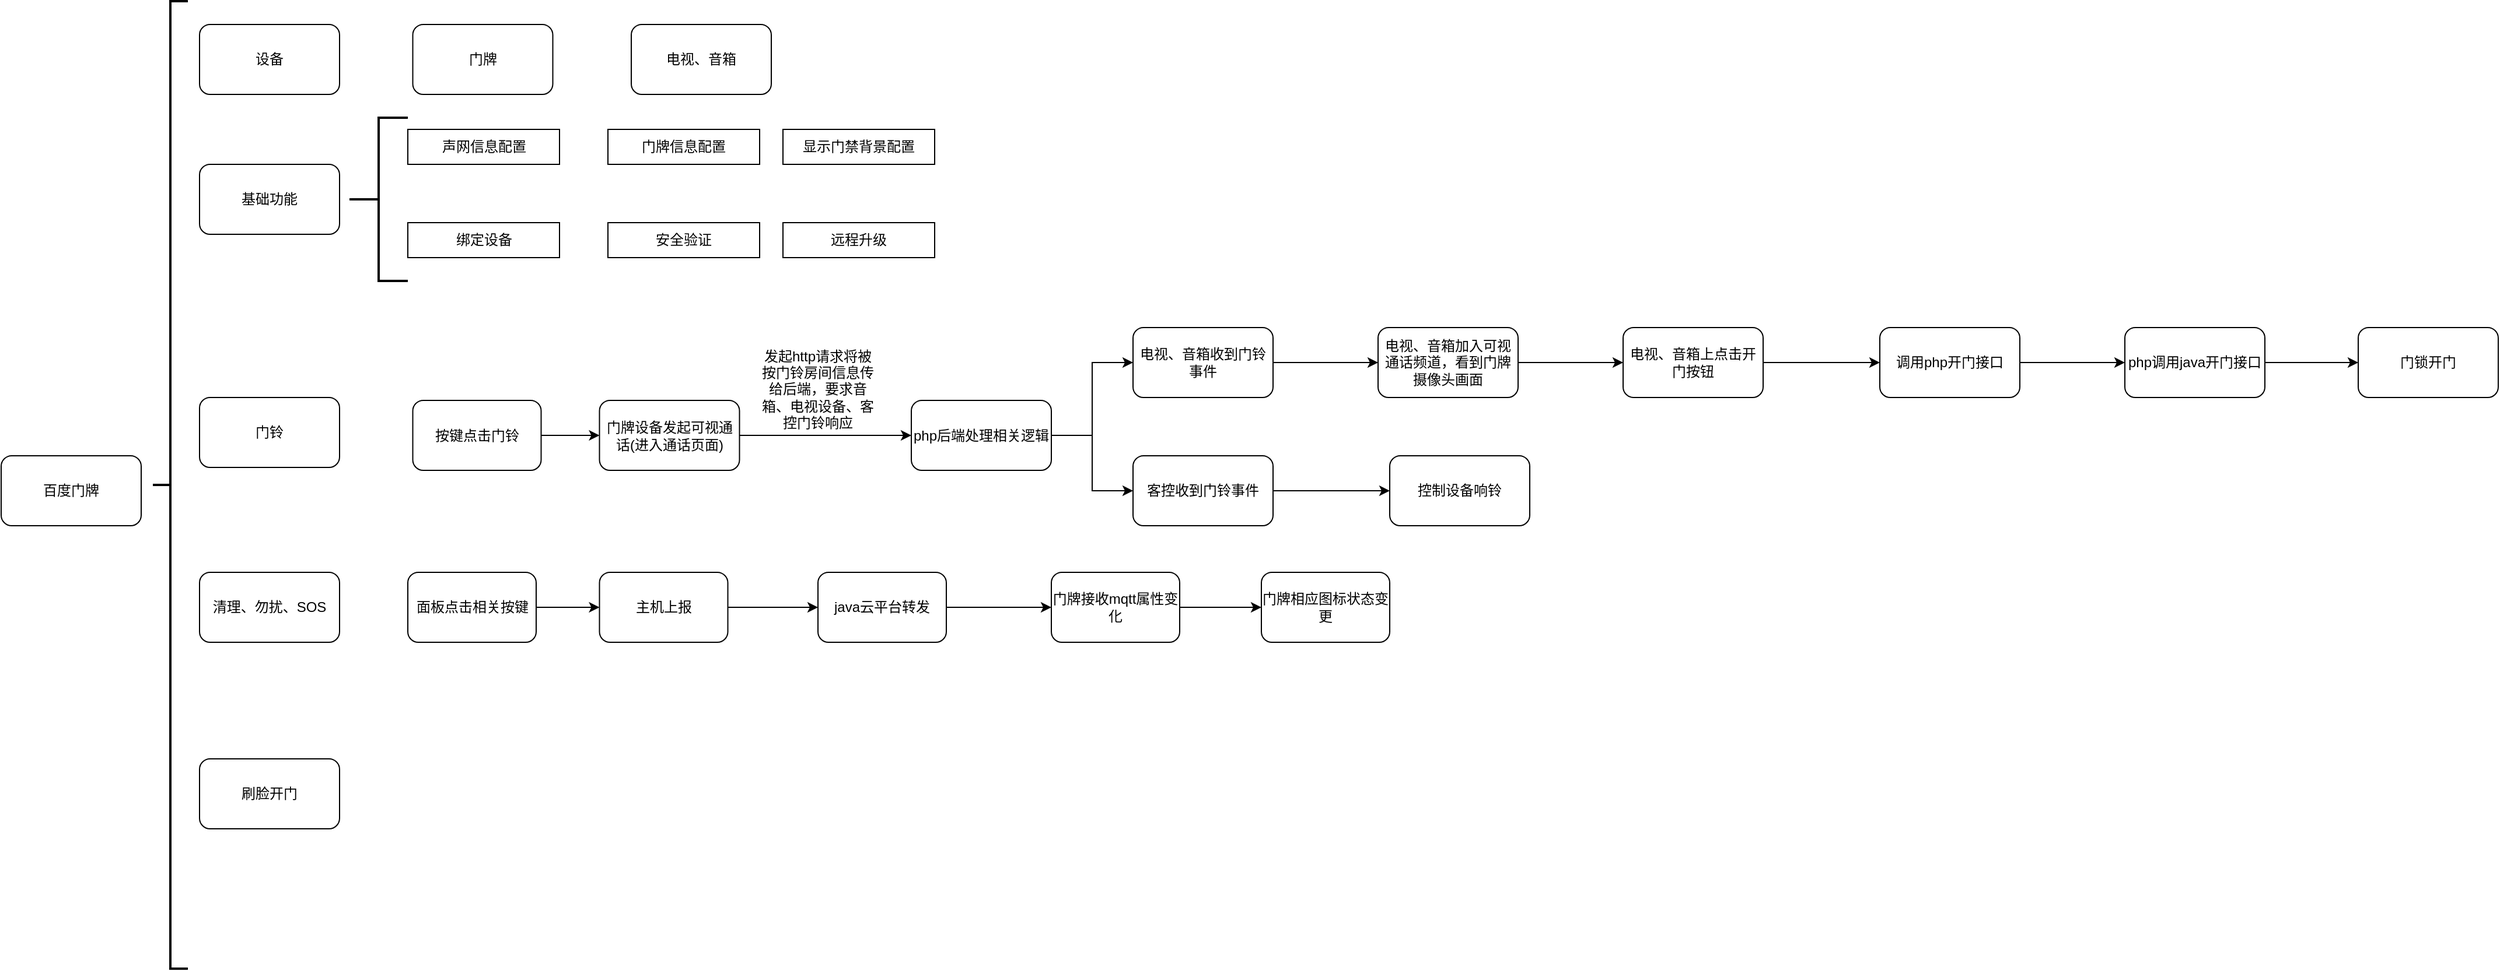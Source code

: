 <mxfile version="22.0.8" type="github">
  <diagram name="第 1 页" id="fPgfxLH1vUaf4vWl7ehr">
    <mxGraphModel dx="1034" dy="432" grid="1" gridSize="10" guides="1" tooltips="1" connect="1" arrows="1" fold="1" page="1" pageScale="1" pageWidth="827" pageHeight="1169" math="0" shadow="0">
      <root>
        <mxCell id="0" />
        <mxCell id="1" parent="0" />
        <mxCell id="tCNvh4tEcVVTbbnTu76i-1" value="百度门牌" style="rounded=1;whiteSpace=wrap;html=1;" vertex="1" parent="1">
          <mxGeometry x="90" y="640" width="120" height="60" as="geometry" />
        </mxCell>
        <mxCell id="tCNvh4tEcVVTbbnTu76i-2" value="" style="strokeWidth=2;html=1;shape=mxgraph.flowchart.annotation_2;align=left;labelPosition=right;pointerEvents=1;" vertex="1" parent="1">
          <mxGeometry x="220" y="250" width="30" height="830" as="geometry" />
        </mxCell>
        <mxCell id="tCNvh4tEcVVTbbnTu76i-3" value="基础功能" style="rounded=1;whiteSpace=wrap;html=1;" vertex="1" parent="1">
          <mxGeometry x="260" y="390" width="120" height="60" as="geometry" />
        </mxCell>
        <mxCell id="tCNvh4tEcVVTbbnTu76i-4" value="" style="strokeWidth=2;html=1;shape=mxgraph.flowchart.annotation_2;align=left;labelPosition=right;pointerEvents=1;points=[[0,0.5,0,0,0],[0.5,0,0,0,0],[0.5,1,0,0,0],[1,0,0,0,0],[1,0.5,0,0,0],[1,1,0,0,0]];" vertex="1" parent="1">
          <mxGeometry x="388.5" y="350" width="50" height="140" as="geometry" />
        </mxCell>
        <mxCell id="tCNvh4tEcVVTbbnTu76i-5" value="声网信息配置" style="rounded=0;whiteSpace=wrap;html=1;" vertex="1" parent="1">
          <mxGeometry x="438.5" y="360" width="130" height="30" as="geometry" />
        </mxCell>
        <mxCell id="tCNvh4tEcVVTbbnTu76i-6" value="门牌信息配置" style="rounded=0;whiteSpace=wrap;html=1;" vertex="1" parent="1">
          <mxGeometry x="610" y="360" width="130" height="30" as="geometry" />
        </mxCell>
        <mxCell id="tCNvh4tEcVVTbbnTu76i-9" value="显示门禁背景配置" style="rounded=0;whiteSpace=wrap;html=1;" vertex="1" parent="1">
          <mxGeometry x="760" y="360" width="130" height="30" as="geometry" />
        </mxCell>
        <mxCell id="tCNvh4tEcVVTbbnTu76i-10" value="绑定设备" style="rounded=0;whiteSpace=wrap;html=1;" vertex="1" parent="1">
          <mxGeometry x="438.5" y="440" width="130" height="30" as="geometry" />
        </mxCell>
        <mxCell id="tCNvh4tEcVVTbbnTu76i-11" value="门铃" style="rounded=1;whiteSpace=wrap;html=1;" vertex="1" parent="1">
          <mxGeometry x="260" y="590" width="120" height="60" as="geometry" />
        </mxCell>
        <mxCell id="tCNvh4tEcVVTbbnTu76i-12" value="设备" style="rounded=1;whiteSpace=wrap;html=1;" vertex="1" parent="1">
          <mxGeometry x="260" y="270" width="120" height="60" as="geometry" />
        </mxCell>
        <mxCell id="tCNvh4tEcVVTbbnTu76i-13" value="门牌" style="rounded=1;whiteSpace=wrap;html=1;" vertex="1" parent="1">
          <mxGeometry x="442.75" y="270" width="120" height="60" as="geometry" />
        </mxCell>
        <mxCell id="tCNvh4tEcVVTbbnTu76i-14" value="电视、音箱" style="rounded=1;whiteSpace=wrap;html=1;" vertex="1" parent="1">
          <mxGeometry x="630" y="270" width="120" height="60" as="geometry" />
        </mxCell>
        <mxCell id="tCNvh4tEcVVTbbnTu76i-16" style="edgeStyle=orthogonalEdgeStyle;rounded=0;orthogonalLoop=1;jettySize=auto;html=1;exitX=1;exitY=0.5;exitDx=0;exitDy=0;entryX=0;entryY=0.5;entryDx=0;entryDy=0;" edge="1" parent="1" source="tCNvh4tEcVVTbbnTu76i-17" target="tCNvh4tEcVVTbbnTu76i-19">
          <mxGeometry relative="1" as="geometry" />
        </mxCell>
        <mxCell id="tCNvh4tEcVVTbbnTu76i-17" value="按键点击门铃" style="rounded=1;whiteSpace=wrap;html=1;" vertex="1" parent="1">
          <mxGeometry x="442.75" y="592.5" width="110" height="60" as="geometry" />
        </mxCell>
        <mxCell id="tCNvh4tEcVVTbbnTu76i-18" style="edgeStyle=orthogonalEdgeStyle;rounded=0;orthogonalLoop=1;jettySize=auto;html=1;exitX=1;exitY=0.5;exitDx=0;exitDy=0;entryX=0;entryY=0.5;entryDx=0;entryDy=0;" edge="1" parent="1" source="tCNvh4tEcVVTbbnTu76i-19" target="tCNvh4tEcVVTbbnTu76i-21">
          <mxGeometry relative="1" as="geometry">
            <Array as="points">
              <mxPoint x="870" y="623" />
            </Array>
          </mxGeometry>
        </mxCell>
        <mxCell id="tCNvh4tEcVVTbbnTu76i-19" value="门牌设备发起可视通话(进入通话页面)" style="rounded=1;whiteSpace=wrap;html=1;" vertex="1" parent="1">
          <mxGeometry x="602.75" y="592.5" width="120" height="60" as="geometry" />
        </mxCell>
        <mxCell id="tCNvh4tEcVVTbbnTu76i-70" style="edgeStyle=orthogonalEdgeStyle;rounded=0;orthogonalLoop=1;jettySize=auto;html=1;exitX=1;exitY=0.5;exitDx=0;exitDy=0;entryX=0;entryY=0.5;entryDx=0;entryDy=0;" edge="1" parent="1" source="tCNvh4tEcVVTbbnTu76i-21" target="tCNvh4tEcVVTbbnTu76i-23">
          <mxGeometry relative="1" as="geometry" />
        </mxCell>
        <mxCell id="tCNvh4tEcVVTbbnTu76i-72" style="edgeStyle=orthogonalEdgeStyle;rounded=0;orthogonalLoop=1;jettySize=auto;html=1;exitX=1;exitY=0.5;exitDx=0;exitDy=0;entryX=0;entryY=0.5;entryDx=0;entryDy=0;" edge="1" parent="1" source="tCNvh4tEcVVTbbnTu76i-21" target="tCNvh4tEcVVTbbnTu76i-71">
          <mxGeometry relative="1" as="geometry" />
        </mxCell>
        <mxCell id="tCNvh4tEcVVTbbnTu76i-21" value="php后端处理相关逻辑" style="rounded=1;whiteSpace=wrap;html=1;" vertex="1" parent="1">
          <mxGeometry x="870" y="592.5" width="120" height="60" as="geometry" />
        </mxCell>
        <mxCell id="tCNvh4tEcVVTbbnTu76i-76" style="edgeStyle=orthogonalEdgeStyle;rounded=0;orthogonalLoop=1;jettySize=auto;html=1;exitX=1;exitY=0.5;exitDx=0;exitDy=0;" edge="1" parent="1" source="tCNvh4tEcVVTbbnTu76i-23" target="tCNvh4tEcVVTbbnTu76i-75">
          <mxGeometry relative="1" as="geometry" />
        </mxCell>
        <mxCell id="tCNvh4tEcVVTbbnTu76i-23" value="电视、音箱收到门铃事件" style="rounded=1;whiteSpace=wrap;html=1;" vertex="1" parent="1">
          <mxGeometry x="1060" y="530" width="120" height="60" as="geometry" />
        </mxCell>
        <mxCell id="tCNvh4tEcVVTbbnTu76i-24" value="发起http请求将被按门铃房间信息传给后端，要求音箱、电视设备、客控门铃响应" style="text;html=1;strokeColor=none;fillColor=none;align=center;verticalAlign=middle;whiteSpace=wrap;rounded=0;" vertex="1" parent="1">
          <mxGeometry x="740" y="555" width="100" height="55" as="geometry" />
        </mxCell>
        <mxCell id="tCNvh4tEcVVTbbnTu76i-68" value="安全验证" style="rounded=0;whiteSpace=wrap;html=1;" vertex="1" parent="1">
          <mxGeometry x="610" y="440" width="130" height="30" as="geometry" />
        </mxCell>
        <mxCell id="tCNvh4tEcVVTbbnTu76i-69" value="远程升级" style="rounded=0;whiteSpace=wrap;html=1;" vertex="1" parent="1">
          <mxGeometry x="760" y="440" width="130" height="30" as="geometry" />
        </mxCell>
        <mxCell id="tCNvh4tEcVVTbbnTu76i-74" style="edgeStyle=orthogonalEdgeStyle;rounded=0;orthogonalLoop=1;jettySize=auto;html=1;exitX=1;exitY=0.5;exitDx=0;exitDy=0;entryX=0;entryY=0.5;entryDx=0;entryDy=0;" edge="1" parent="1" source="tCNvh4tEcVVTbbnTu76i-71" target="tCNvh4tEcVVTbbnTu76i-73">
          <mxGeometry relative="1" as="geometry" />
        </mxCell>
        <mxCell id="tCNvh4tEcVVTbbnTu76i-71" value="客控收到门铃事件" style="rounded=1;whiteSpace=wrap;html=1;" vertex="1" parent="1">
          <mxGeometry x="1060" y="640" width="120" height="60" as="geometry" />
        </mxCell>
        <mxCell id="tCNvh4tEcVVTbbnTu76i-73" value="控制设备响铃" style="rounded=1;whiteSpace=wrap;html=1;" vertex="1" parent="1">
          <mxGeometry x="1280" y="640" width="120" height="60" as="geometry" />
        </mxCell>
        <mxCell id="tCNvh4tEcVVTbbnTu76i-78" style="edgeStyle=orthogonalEdgeStyle;rounded=0;orthogonalLoop=1;jettySize=auto;html=1;exitX=1;exitY=0.5;exitDx=0;exitDy=0;entryX=0;entryY=0.5;entryDx=0;entryDy=0;" edge="1" parent="1" source="tCNvh4tEcVVTbbnTu76i-75" target="tCNvh4tEcVVTbbnTu76i-77">
          <mxGeometry relative="1" as="geometry" />
        </mxCell>
        <mxCell id="tCNvh4tEcVVTbbnTu76i-75" value="电视、音箱加入可视通话频道，看到门牌摄像头画面" style="rounded=1;whiteSpace=wrap;html=1;" vertex="1" parent="1">
          <mxGeometry x="1270" y="530" width="120" height="60" as="geometry" />
        </mxCell>
        <mxCell id="tCNvh4tEcVVTbbnTu76i-80" style="edgeStyle=orthogonalEdgeStyle;rounded=0;orthogonalLoop=1;jettySize=auto;html=1;exitX=1;exitY=0.5;exitDx=0;exitDy=0;entryX=0;entryY=0.5;entryDx=0;entryDy=0;" edge="1" parent="1" source="tCNvh4tEcVVTbbnTu76i-77" target="tCNvh4tEcVVTbbnTu76i-79">
          <mxGeometry relative="1" as="geometry" />
        </mxCell>
        <mxCell id="tCNvh4tEcVVTbbnTu76i-77" value="电视、音箱上点击开门按钮" style="rounded=1;whiteSpace=wrap;html=1;" vertex="1" parent="1">
          <mxGeometry x="1480" y="530" width="120" height="60" as="geometry" />
        </mxCell>
        <mxCell id="tCNvh4tEcVVTbbnTu76i-82" style="edgeStyle=orthogonalEdgeStyle;rounded=0;orthogonalLoop=1;jettySize=auto;html=1;exitX=1;exitY=0.5;exitDx=0;exitDy=0;entryX=0;entryY=0.5;entryDx=0;entryDy=0;" edge="1" parent="1" source="tCNvh4tEcVVTbbnTu76i-79" target="tCNvh4tEcVVTbbnTu76i-81">
          <mxGeometry relative="1" as="geometry" />
        </mxCell>
        <mxCell id="tCNvh4tEcVVTbbnTu76i-79" value="调用php开门接口" style="rounded=1;whiteSpace=wrap;html=1;" vertex="1" parent="1">
          <mxGeometry x="1700" y="530" width="120" height="60" as="geometry" />
        </mxCell>
        <mxCell id="tCNvh4tEcVVTbbnTu76i-84" style="edgeStyle=orthogonalEdgeStyle;rounded=0;orthogonalLoop=1;jettySize=auto;html=1;exitX=1;exitY=0.5;exitDx=0;exitDy=0;entryX=0;entryY=0.5;entryDx=0;entryDy=0;" edge="1" parent="1" source="tCNvh4tEcVVTbbnTu76i-81" target="tCNvh4tEcVVTbbnTu76i-83">
          <mxGeometry relative="1" as="geometry" />
        </mxCell>
        <mxCell id="tCNvh4tEcVVTbbnTu76i-81" value="php调用java开门接口" style="rounded=1;whiteSpace=wrap;html=1;" vertex="1" parent="1">
          <mxGeometry x="1910" y="530" width="120" height="60" as="geometry" />
        </mxCell>
        <mxCell id="tCNvh4tEcVVTbbnTu76i-83" value="门锁开门" style="rounded=1;whiteSpace=wrap;html=1;" vertex="1" parent="1">
          <mxGeometry x="2110" y="530" width="120" height="60" as="geometry" />
        </mxCell>
        <mxCell id="tCNvh4tEcVVTbbnTu76i-85" value="清理、勿扰、SOS" style="rounded=1;whiteSpace=wrap;html=1;" vertex="1" parent="1">
          <mxGeometry x="260" y="740" width="120" height="60" as="geometry" />
        </mxCell>
        <mxCell id="tCNvh4tEcVVTbbnTu76i-88" style="edgeStyle=orthogonalEdgeStyle;rounded=0;orthogonalLoop=1;jettySize=auto;html=1;exitX=1;exitY=0.5;exitDx=0;exitDy=0;entryX=0;entryY=0.5;entryDx=0;entryDy=0;" edge="1" parent="1" source="tCNvh4tEcVVTbbnTu76i-86" target="tCNvh4tEcVVTbbnTu76i-87">
          <mxGeometry relative="1" as="geometry" />
        </mxCell>
        <mxCell id="tCNvh4tEcVVTbbnTu76i-86" value="面板点击相关按键" style="rounded=1;whiteSpace=wrap;html=1;" vertex="1" parent="1">
          <mxGeometry x="438.5" y="740" width="110" height="60" as="geometry" />
        </mxCell>
        <mxCell id="tCNvh4tEcVVTbbnTu76i-90" style="edgeStyle=orthogonalEdgeStyle;rounded=0;orthogonalLoop=1;jettySize=auto;html=1;exitX=1;exitY=0.5;exitDx=0;exitDy=0;entryX=0;entryY=0.5;entryDx=0;entryDy=0;" edge="1" parent="1" source="tCNvh4tEcVVTbbnTu76i-87" target="tCNvh4tEcVVTbbnTu76i-89">
          <mxGeometry relative="1" as="geometry" />
        </mxCell>
        <mxCell id="tCNvh4tEcVVTbbnTu76i-87" value="主机上报" style="rounded=1;whiteSpace=wrap;html=1;" vertex="1" parent="1">
          <mxGeometry x="602.75" y="740" width="110" height="60" as="geometry" />
        </mxCell>
        <mxCell id="tCNvh4tEcVVTbbnTu76i-92" style="edgeStyle=orthogonalEdgeStyle;rounded=0;orthogonalLoop=1;jettySize=auto;html=1;exitX=1;exitY=0.5;exitDx=0;exitDy=0;entryX=0;entryY=0.5;entryDx=0;entryDy=0;" edge="1" parent="1" source="tCNvh4tEcVVTbbnTu76i-89" target="tCNvh4tEcVVTbbnTu76i-91">
          <mxGeometry relative="1" as="geometry" />
        </mxCell>
        <mxCell id="tCNvh4tEcVVTbbnTu76i-89" value="java云平台转发" style="rounded=1;whiteSpace=wrap;html=1;" vertex="1" parent="1">
          <mxGeometry x="790" y="740" width="110" height="60" as="geometry" />
        </mxCell>
        <mxCell id="tCNvh4tEcVVTbbnTu76i-94" style="edgeStyle=orthogonalEdgeStyle;rounded=0;orthogonalLoop=1;jettySize=auto;html=1;exitX=1;exitY=0.5;exitDx=0;exitDy=0;" edge="1" parent="1" source="tCNvh4tEcVVTbbnTu76i-91" target="tCNvh4tEcVVTbbnTu76i-93">
          <mxGeometry relative="1" as="geometry" />
        </mxCell>
        <mxCell id="tCNvh4tEcVVTbbnTu76i-91" value="门牌接收mqtt属性变化" style="rounded=1;whiteSpace=wrap;html=1;" vertex="1" parent="1">
          <mxGeometry x="990" y="740" width="110" height="60" as="geometry" />
        </mxCell>
        <mxCell id="tCNvh4tEcVVTbbnTu76i-93" value="门牌相应图标状态变更" style="rounded=1;whiteSpace=wrap;html=1;" vertex="1" parent="1">
          <mxGeometry x="1170" y="740" width="110" height="60" as="geometry" />
        </mxCell>
        <mxCell id="tCNvh4tEcVVTbbnTu76i-95" value="刷脸开门" style="rounded=1;whiteSpace=wrap;html=1;" vertex="1" parent="1">
          <mxGeometry x="260" y="900" width="120" height="60" as="geometry" />
        </mxCell>
      </root>
    </mxGraphModel>
  </diagram>
</mxfile>
